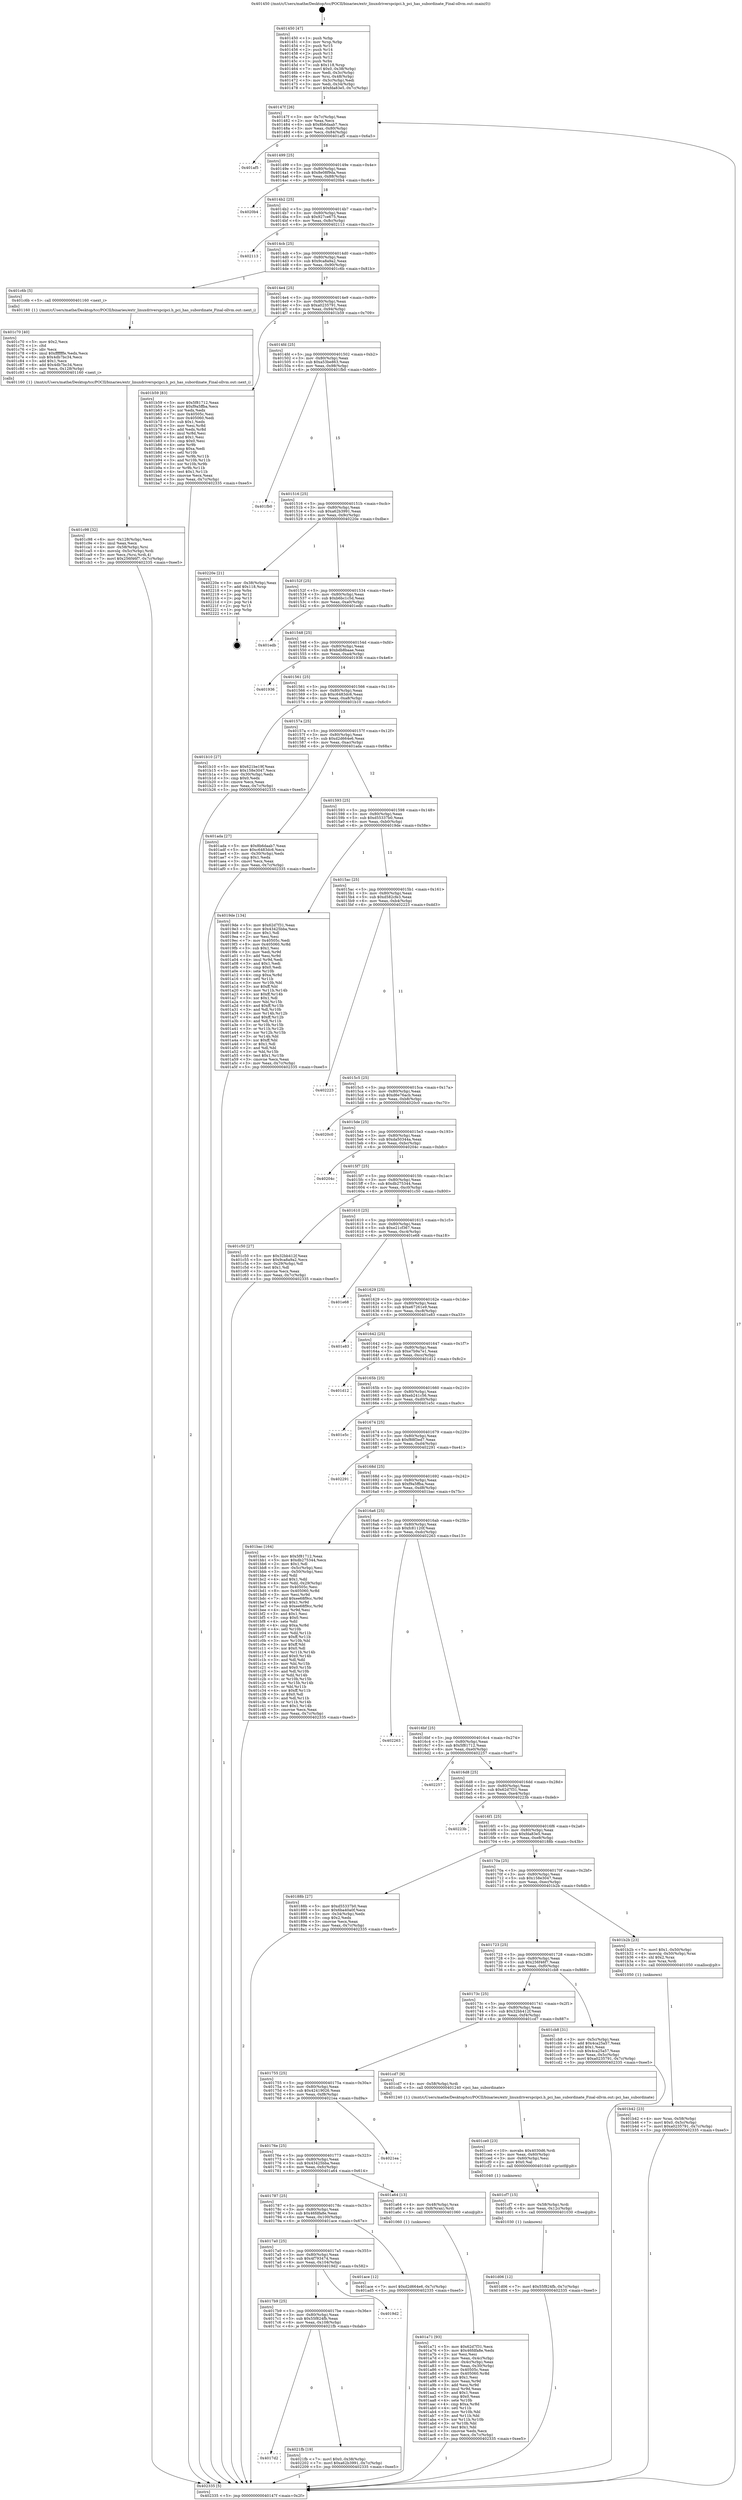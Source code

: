 digraph "0x401450" {
  label = "0x401450 (/mnt/c/Users/mathe/Desktop/tcc/POCII/binaries/extr_linuxdriverspcipci.h_pci_has_subordinate_Final-ollvm.out::main(0))"
  labelloc = "t"
  node[shape=record]

  Entry [label="",width=0.3,height=0.3,shape=circle,fillcolor=black,style=filled]
  "0x40147f" [label="{
     0x40147f [26]\l
     | [instrs]\l
     &nbsp;&nbsp;0x40147f \<+3\>: mov -0x7c(%rbp),%eax\l
     &nbsp;&nbsp;0x401482 \<+2\>: mov %eax,%ecx\l
     &nbsp;&nbsp;0x401484 \<+6\>: sub $0x8b6daab7,%ecx\l
     &nbsp;&nbsp;0x40148a \<+3\>: mov %eax,-0x80(%rbp)\l
     &nbsp;&nbsp;0x40148d \<+6\>: mov %ecx,-0x84(%rbp)\l
     &nbsp;&nbsp;0x401493 \<+6\>: je 0000000000401af5 \<main+0x6a5\>\l
  }"]
  "0x401af5" [label="{
     0x401af5\l
  }", style=dashed]
  "0x401499" [label="{
     0x401499 [25]\l
     | [instrs]\l
     &nbsp;&nbsp;0x401499 \<+5\>: jmp 000000000040149e \<main+0x4e\>\l
     &nbsp;&nbsp;0x40149e \<+3\>: mov -0x80(%rbp),%eax\l
     &nbsp;&nbsp;0x4014a1 \<+5\>: sub $0x8e08f9da,%eax\l
     &nbsp;&nbsp;0x4014a6 \<+6\>: mov %eax,-0x88(%rbp)\l
     &nbsp;&nbsp;0x4014ac \<+6\>: je 00000000004020b4 \<main+0xc64\>\l
  }"]
  Exit [label="",width=0.3,height=0.3,shape=circle,fillcolor=black,style=filled,peripheries=2]
  "0x4020b4" [label="{
     0x4020b4\l
  }", style=dashed]
  "0x4014b2" [label="{
     0x4014b2 [25]\l
     | [instrs]\l
     &nbsp;&nbsp;0x4014b2 \<+5\>: jmp 00000000004014b7 \<main+0x67\>\l
     &nbsp;&nbsp;0x4014b7 \<+3\>: mov -0x80(%rbp),%eax\l
     &nbsp;&nbsp;0x4014ba \<+5\>: sub $0x927ce675,%eax\l
     &nbsp;&nbsp;0x4014bf \<+6\>: mov %eax,-0x8c(%rbp)\l
     &nbsp;&nbsp;0x4014c5 \<+6\>: je 0000000000402113 \<main+0xcc3\>\l
  }"]
  "0x4017d2" [label="{
     0x4017d2\l
  }", style=dashed]
  "0x402113" [label="{
     0x402113\l
  }", style=dashed]
  "0x4014cb" [label="{
     0x4014cb [25]\l
     | [instrs]\l
     &nbsp;&nbsp;0x4014cb \<+5\>: jmp 00000000004014d0 \<main+0x80\>\l
     &nbsp;&nbsp;0x4014d0 \<+3\>: mov -0x80(%rbp),%eax\l
     &nbsp;&nbsp;0x4014d3 \<+5\>: sub $0x9ca8a9a2,%eax\l
     &nbsp;&nbsp;0x4014d8 \<+6\>: mov %eax,-0x90(%rbp)\l
     &nbsp;&nbsp;0x4014de \<+6\>: je 0000000000401c6b \<main+0x81b\>\l
  }"]
  "0x4021fb" [label="{
     0x4021fb [19]\l
     | [instrs]\l
     &nbsp;&nbsp;0x4021fb \<+7\>: movl $0x0,-0x38(%rbp)\l
     &nbsp;&nbsp;0x402202 \<+7\>: movl $0xa62b3991,-0x7c(%rbp)\l
     &nbsp;&nbsp;0x402209 \<+5\>: jmp 0000000000402335 \<main+0xee5\>\l
  }"]
  "0x401c6b" [label="{
     0x401c6b [5]\l
     | [instrs]\l
     &nbsp;&nbsp;0x401c6b \<+5\>: call 0000000000401160 \<next_i\>\l
     | [calls]\l
     &nbsp;&nbsp;0x401160 \{1\} (/mnt/c/Users/mathe/Desktop/tcc/POCII/binaries/extr_linuxdriverspcipci.h_pci_has_subordinate_Final-ollvm.out::next_i)\l
  }"]
  "0x4014e4" [label="{
     0x4014e4 [25]\l
     | [instrs]\l
     &nbsp;&nbsp;0x4014e4 \<+5\>: jmp 00000000004014e9 \<main+0x99\>\l
     &nbsp;&nbsp;0x4014e9 \<+3\>: mov -0x80(%rbp),%eax\l
     &nbsp;&nbsp;0x4014ec \<+5\>: sub $0xa0235791,%eax\l
     &nbsp;&nbsp;0x4014f1 \<+6\>: mov %eax,-0x94(%rbp)\l
     &nbsp;&nbsp;0x4014f7 \<+6\>: je 0000000000401b59 \<main+0x709\>\l
  }"]
  "0x4017b9" [label="{
     0x4017b9 [25]\l
     | [instrs]\l
     &nbsp;&nbsp;0x4017b9 \<+5\>: jmp 00000000004017be \<main+0x36e\>\l
     &nbsp;&nbsp;0x4017be \<+3\>: mov -0x80(%rbp),%eax\l
     &nbsp;&nbsp;0x4017c1 \<+5\>: sub $0x55f824fb,%eax\l
     &nbsp;&nbsp;0x4017c6 \<+6\>: mov %eax,-0x108(%rbp)\l
     &nbsp;&nbsp;0x4017cc \<+6\>: je 00000000004021fb \<main+0xdab\>\l
  }"]
  "0x401b59" [label="{
     0x401b59 [83]\l
     | [instrs]\l
     &nbsp;&nbsp;0x401b59 \<+5\>: mov $0x5f81712,%eax\l
     &nbsp;&nbsp;0x401b5e \<+5\>: mov $0xf9a5ffba,%ecx\l
     &nbsp;&nbsp;0x401b63 \<+2\>: xor %edx,%edx\l
     &nbsp;&nbsp;0x401b65 \<+7\>: mov 0x40505c,%esi\l
     &nbsp;&nbsp;0x401b6c \<+7\>: mov 0x405060,%edi\l
     &nbsp;&nbsp;0x401b73 \<+3\>: sub $0x1,%edx\l
     &nbsp;&nbsp;0x401b76 \<+3\>: mov %esi,%r8d\l
     &nbsp;&nbsp;0x401b79 \<+3\>: add %edx,%r8d\l
     &nbsp;&nbsp;0x401b7c \<+4\>: imul %r8d,%esi\l
     &nbsp;&nbsp;0x401b80 \<+3\>: and $0x1,%esi\l
     &nbsp;&nbsp;0x401b83 \<+3\>: cmp $0x0,%esi\l
     &nbsp;&nbsp;0x401b86 \<+4\>: sete %r9b\l
     &nbsp;&nbsp;0x401b8a \<+3\>: cmp $0xa,%edi\l
     &nbsp;&nbsp;0x401b8d \<+4\>: setl %r10b\l
     &nbsp;&nbsp;0x401b91 \<+3\>: mov %r9b,%r11b\l
     &nbsp;&nbsp;0x401b94 \<+3\>: and %r10b,%r11b\l
     &nbsp;&nbsp;0x401b97 \<+3\>: xor %r10b,%r9b\l
     &nbsp;&nbsp;0x401b9a \<+3\>: or %r9b,%r11b\l
     &nbsp;&nbsp;0x401b9d \<+4\>: test $0x1,%r11b\l
     &nbsp;&nbsp;0x401ba1 \<+3\>: cmovne %ecx,%eax\l
     &nbsp;&nbsp;0x401ba4 \<+3\>: mov %eax,-0x7c(%rbp)\l
     &nbsp;&nbsp;0x401ba7 \<+5\>: jmp 0000000000402335 \<main+0xee5\>\l
  }"]
  "0x4014fd" [label="{
     0x4014fd [25]\l
     | [instrs]\l
     &nbsp;&nbsp;0x4014fd \<+5\>: jmp 0000000000401502 \<main+0xb2\>\l
     &nbsp;&nbsp;0x401502 \<+3\>: mov -0x80(%rbp),%eax\l
     &nbsp;&nbsp;0x401505 \<+5\>: sub $0xa53be863,%eax\l
     &nbsp;&nbsp;0x40150a \<+6\>: mov %eax,-0x98(%rbp)\l
     &nbsp;&nbsp;0x401510 \<+6\>: je 0000000000401fb0 \<main+0xb60\>\l
  }"]
  "0x4019d2" [label="{
     0x4019d2\l
  }", style=dashed]
  "0x401fb0" [label="{
     0x401fb0\l
  }", style=dashed]
  "0x401516" [label="{
     0x401516 [25]\l
     | [instrs]\l
     &nbsp;&nbsp;0x401516 \<+5\>: jmp 000000000040151b \<main+0xcb\>\l
     &nbsp;&nbsp;0x40151b \<+3\>: mov -0x80(%rbp),%eax\l
     &nbsp;&nbsp;0x40151e \<+5\>: sub $0xa62b3991,%eax\l
     &nbsp;&nbsp;0x401523 \<+6\>: mov %eax,-0x9c(%rbp)\l
     &nbsp;&nbsp;0x401529 \<+6\>: je 000000000040220e \<main+0xdbe\>\l
  }"]
  "0x401d06" [label="{
     0x401d06 [12]\l
     | [instrs]\l
     &nbsp;&nbsp;0x401d06 \<+7\>: movl $0x55f824fb,-0x7c(%rbp)\l
     &nbsp;&nbsp;0x401d0d \<+5\>: jmp 0000000000402335 \<main+0xee5\>\l
  }"]
  "0x40220e" [label="{
     0x40220e [21]\l
     | [instrs]\l
     &nbsp;&nbsp;0x40220e \<+3\>: mov -0x38(%rbp),%eax\l
     &nbsp;&nbsp;0x402211 \<+7\>: add $0x118,%rsp\l
     &nbsp;&nbsp;0x402218 \<+1\>: pop %rbx\l
     &nbsp;&nbsp;0x402219 \<+2\>: pop %r12\l
     &nbsp;&nbsp;0x40221b \<+2\>: pop %r13\l
     &nbsp;&nbsp;0x40221d \<+2\>: pop %r14\l
     &nbsp;&nbsp;0x40221f \<+2\>: pop %r15\l
     &nbsp;&nbsp;0x402221 \<+1\>: pop %rbp\l
     &nbsp;&nbsp;0x402222 \<+1\>: ret\l
  }"]
  "0x40152f" [label="{
     0x40152f [25]\l
     | [instrs]\l
     &nbsp;&nbsp;0x40152f \<+5\>: jmp 0000000000401534 \<main+0xe4\>\l
     &nbsp;&nbsp;0x401534 \<+3\>: mov -0x80(%rbp),%eax\l
     &nbsp;&nbsp;0x401537 \<+5\>: sub $0xb6bc1c5d,%eax\l
     &nbsp;&nbsp;0x40153c \<+6\>: mov %eax,-0xa0(%rbp)\l
     &nbsp;&nbsp;0x401542 \<+6\>: je 0000000000401edb \<main+0xa8b\>\l
  }"]
  "0x401cf7" [label="{
     0x401cf7 [15]\l
     | [instrs]\l
     &nbsp;&nbsp;0x401cf7 \<+4\>: mov -0x58(%rbp),%rdi\l
     &nbsp;&nbsp;0x401cfb \<+6\>: mov %eax,-0x12c(%rbp)\l
     &nbsp;&nbsp;0x401d01 \<+5\>: call 0000000000401030 \<free@plt\>\l
     | [calls]\l
     &nbsp;&nbsp;0x401030 \{1\} (unknown)\l
  }"]
  "0x401edb" [label="{
     0x401edb\l
  }", style=dashed]
  "0x401548" [label="{
     0x401548 [25]\l
     | [instrs]\l
     &nbsp;&nbsp;0x401548 \<+5\>: jmp 000000000040154d \<main+0xfd\>\l
     &nbsp;&nbsp;0x40154d \<+3\>: mov -0x80(%rbp),%eax\l
     &nbsp;&nbsp;0x401550 \<+5\>: sub $0xbdb8baae,%eax\l
     &nbsp;&nbsp;0x401555 \<+6\>: mov %eax,-0xa4(%rbp)\l
     &nbsp;&nbsp;0x40155b \<+6\>: je 0000000000401936 \<main+0x4e6\>\l
  }"]
  "0x401ce0" [label="{
     0x401ce0 [23]\l
     | [instrs]\l
     &nbsp;&nbsp;0x401ce0 \<+10\>: movabs $0x4030d6,%rdi\l
     &nbsp;&nbsp;0x401cea \<+3\>: mov %eax,-0x60(%rbp)\l
     &nbsp;&nbsp;0x401ced \<+3\>: mov -0x60(%rbp),%esi\l
     &nbsp;&nbsp;0x401cf0 \<+2\>: mov $0x0,%al\l
     &nbsp;&nbsp;0x401cf2 \<+5\>: call 0000000000401040 \<printf@plt\>\l
     | [calls]\l
     &nbsp;&nbsp;0x401040 \{1\} (unknown)\l
  }"]
  "0x401936" [label="{
     0x401936\l
  }", style=dashed]
  "0x401561" [label="{
     0x401561 [25]\l
     | [instrs]\l
     &nbsp;&nbsp;0x401561 \<+5\>: jmp 0000000000401566 \<main+0x116\>\l
     &nbsp;&nbsp;0x401566 \<+3\>: mov -0x80(%rbp),%eax\l
     &nbsp;&nbsp;0x401569 \<+5\>: sub $0xc6483dc6,%eax\l
     &nbsp;&nbsp;0x40156e \<+6\>: mov %eax,-0xa8(%rbp)\l
     &nbsp;&nbsp;0x401574 \<+6\>: je 0000000000401b10 \<main+0x6c0\>\l
  }"]
  "0x401c98" [label="{
     0x401c98 [32]\l
     | [instrs]\l
     &nbsp;&nbsp;0x401c98 \<+6\>: mov -0x128(%rbp),%ecx\l
     &nbsp;&nbsp;0x401c9e \<+3\>: imul %eax,%ecx\l
     &nbsp;&nbsp;0x401ca1 \<+4\>: mov -0x58(%rbp),%rsi\l
     &nbsp;&nbsp;0x401ca5 \<+4\>: movslq -0x5c(%rbp),%rdi\l
     &nbsp;&nbsp;0x401ca9 \<+3\>: mov %ecx,(%rsi,%rdi,4)\l
     &nbsp;&nbsp;0x401cac \<+7\>: movl $0x256f46f7,-0x7c(%rbp)\l
     &nbsp;&nbsp;0x401cb3 \<+5\>: jmp 0000000000402335 \<main+0xee5\>\l
  }"]
  "0x401b10" [label="{
     0x401b10 [27]\l
     | [instrs]\l
     &nbsp;&nbsp;0x401b10 \<+5\>: mov $0x621be19f,%eax\l
     &nbsp;&nbsp;0x401b15 \<+5\>: mov $0x158e3047,%ecx\l
     &nbsp;&nbsp;0x401b1a \<+3\>: mov -0x30(%rbp),%edx\l
     &nbsp;&nbsp;0x401b1d \<+3\>: cmp $0x0,%edx\l
     &nbsp;&nbsp;0x401b20 \<+3\>: cmove %ecx,%eax\l
     &nbsp;&nbsp;0x401b23 \<+3\>: mov %eax,-0x7c(%rbp)\l
     &nbsp;&nbsp;0x401b26 \<+5\>: jmp 0000000000402335 \<main+0xee5\>\l
  }"]
  "0x40157a" [label="{
     0x40157a [25]\l
     | [instrs]\l
     &nbsp;&nbsp;0x40157a \<+5\>: jmp 000000000040157f \<main+0x12f\>\l
     &nbsp;&nbsp;0x40157f \<+3\>: mov -0x80(%rbp),%eax\l
     &nbsp;&nbsp;0x401582 \<+5\>: sub $0xd2d664e6,%eax\l
     &nbsp;&nbsp;0x401587 \<+6\>: mov %eax,-0xac(%rbp)\l
     &nbsp;&nbsp;0x40158d \<+6\>: je 0000000000401ada \<main+0x68a\>\l
  }"]
  "0x401c70" [label="{
     0x401c70 [40]\l
     | [instrs]\l
     &nbsp;&nbsp;0x401c70 \<+5\>: mov $0x2,%ecx\l
     &nbsp;&nbsp;0x401c75 \<+1\>: cltd\l
     &nbsp;&nbsp;0x401c76 \<+2\>: idiv %ecx\l
     &nbsp;&nbsp;0x401c78 \<+6\>: imul $0xfffffffe,%edx,%ecx\l
     &nbsp;&nbsp;0x401c7e \<+6\>: sub $0x4db7bc34,%ecx\l
     &nbsp;&nbsp;0x401c84 \<+3\>: add $0x1,%ecx\l
     &nbsp;&nbsp;0x401c87 \<+6\>: add $0x4db7bc34,%ecx\l
     &nbsp;&nbsp;0x401c8d \<+6\>: mov %ecx,-0x128(%rbp)\l
     &nbsp;&nbsp;0x401c93 \<+5\>: call 0000000000401160 \<next_i\>\l
     | [calls]\l
     &nbsp;&nbsp;0x401160 \{1\} (/mnt/c/Users/mathe/Desktop/tcc/POCII/binaries/extr_linuxdriverspcipci.h_pci_has_subordinate_Final-ollvm.out::next_i)\l
  }"]
  "0x401ada" [label="{
     0x401ada [27]\l
     | [instrs]\l
     &nbsp;&nbsp;0x401ada \<+5\>: mov $0x8b6daab7,%eax\l
     &nbsp;&nbsp;0x401adf \<+5\>: mov $0xc6483dc6,%ecx\l
     &nbsp;&nbsp;0x401ae4 \<+3\>: mov -0x30(%rbp),%edx\l
     &nbsp;&nbsp;0x401ae7 \<+3\>: cmp $0x1,%edx\l
     &nbsp;&nbsp;0x401aea \<+3\>: cmovl %ecx,%eax\l
     &nbsp;&nbsp;0x401aed \<+3\>: mov %eax,-0x7c(%rbp)\l
     &nbsp;&nbsp;0x401af0 \<+5\>: jmp 0000000000402335 \<main+0xee5\>\l
  }"]
  "0x401593" [label="{
     0x401593 [25]\l
     | [instrs]\l
     &nbsp;&nbsp;0x401593 \<+5\>: jmp 0000000000401598 \<main+0x148\>\l
     &nbsp;&nbsp;0x401598 \<+3\>: mov -0x80(%rbp),%eax\l
     &nbsp;&nbsp;0x40159b \<+5\>: sub $0xd55337b0,%eax\l
     &nbsp;&nbsp;0x4015a0 \<+6\>: mov %eax,-0xb0(%rbp)\l
     &nbsp;&nbsp;0x4015a6 \<+6\>: je 00000000004019de \<main+0x58e\>\l
  }"]
  "0x401b42" [label="{
     0x401b42 [23]\l
     | [instrs]\l
     &nbsp;&nbsp;0x401b42 \<+4\>: mov %rax,-0x58(%rbp)\l
     &nbsp;&nbsp;0x401b46 \<+7\>: movl $0x0,-0x5c(%rbp)\l
     &nbsp;&nbsp;0x401b4d \<+7\>: movl $0xa0235791,-0x7c(%rbp)\l
     &nbsp;&nbsp;0x401b54 \<+5\>: jmp 0000000000402335 \<main+0xee5\>\l
  }"]
  "0x4019de" [label="{
     0x4019de [134]\l
     | [instrs]\l
     &nbsp;&nbsp;0x4019de \<+5\>: mov $0x62d7f31,%eax\l
     &nbsp;&nbsp;0x4019e3 \<+5\>: mov $0x43425bba,%ecx\l
     &nbsp;&nbsp;0x4019e8 \<+2\>: mov $0x1,%dl\l
     &nbsp;&nbsp;0x4019ea \<+2\>: xor %esi,%esi\l
     &nbsp;&nbsp;0x4019ec \<+7\>: mov 0x40505c,%edi\l
     &nbsp;&nbsp;0x4019f3 \<+8\>: mov 0x405060,%r8d\l
     &nbsp;&nbsp;0x4019fb \<+3\>: sub $0x1,%esi\l
     &nbsp;&nbsp;0x4019fe \<+3\>: mov %edi,%r9d\l
     &nbsp;&nbsp;0x401a01 \<+3\>: add %esi,%r9d\l
     &nbsp;&nbsp;0x401a04 \<+4\>: imul %r9d,%edi\l
     &nbsp;&nbsp;0x401a08 \<+3\>: and $0x1,%edi\l
     &nbsp;&nbsp;0x401a0b \<+3\>: cmp $0x0,%edi\l
     &nbsp;&nbsp;0x401a0e \<+4\>: sete %r10b\l
     &nbsp;&nbsp;0x401a12 \<+4\>: cmp $0xa,%r8d\l
     &nbsp;&nbsp;0x401a16 \<+4\>: setl %r11b\l
     &nbsp;&nbsp;0x401a1a \<+3\>: mov %r10b,%bl\l
     &nbsp;&nbsp;0x401a1d \<+3\>: xor $0xff,%bl\l
     &nbsp;&nbsp;0x401a20 \<+3\>: mov %r11b,%r14b\l
     &nbsp;&nbsp;0x401a23 \<+4\>: xor $0xff,%r14b\l
     &nbsp;&nbsp;0x401a27 \<+3\>: xor $0x1,%dl\l
     &nbsp;&nbsp;0x401a2a \<+3\>: mov %bl,%r15b\l
     &nbsp;&nbsp;0x401a2d \<+4\>: and $0xff,%r15b\l
     &nbsp;&nbsp;0x401a31 \<+3\>: and %dl,%r10b\l
     &nbsp;&nbsp;0x401a34 \<+3\>: mov %r14b,%r12b\l
     &nbsp;&nbsp;0x401a37 \<+4\>: and $0xff,%r12b\l
     &nbsp;&nbsp;0x401a3b \<+3\>: and %dl,%r11b\l
     &nbsp;&nbsp;0x401a3e \<+3\>: or %r10b,%r15b\l
     &nbsp;&nbsp;0x401a41 \<+3\>: or %r11b,%r12b\l
     &nbsp;&nbsp;0x401a44 \<+3\>: xor %r12b,%r15b\l
     &nbsp;&nbsp;0x401a47 \<+3\>: or %r14b,%bl\l
     &nbsp;&nbsp;0x401a4a \<+3\>: xor $0xff,%bl\l
     &nbsp;&nbsp;0x401a4d \<+3\>: or $0x1,%dl\l
     &nbsp;&nbsp;0x401a50 \<+2\>: and %dl,%bl\l
     &nbsp;&nbsp;0x401a52 \<+3\>: or %bl,%r15b\l
     &nbsp;&nbsp;0x401a55 \<+4\>: test $0x1,%r15b\l
     &nbsp;&nbsp;0x401a59 \<+3\>: cmovne %ecx,%eax\l
     &nbsp;&nbsp;0x401a5c \<+3\>: mov %eax,-0x7c(%rbp)\l
     &nbsp;&nbsp;0x401a5f \<+5\>: jmp 0000000000402335 \<main+0xee5\>\l
  }"]
  "0x4015ac" [label="{
     0x4015ac [25]\l
     | [instrs]\l
     &nbsp;&nbsp;0x4015ac \<+5\>: jmp 00000000004015b1 \<main+0x161\>\l
     &nbsp;&nbsp;0x4015b1 \<+3\>: mov -0x80(%rbp),%eax\l
     &nbsp;&nbsp;0x4015b4 \<+5\>: sub $0xd582cfe3,%eax\l
     &nbsp;&nbsp;0x4015b9 \<+6\>: mov %eax,-0xb4(%rbp)\l
     &nbsp;&nbsp;0x4015bf \<+6\>: je 0000000000402223 \<main+0xdd3\>\l
  }"]
  "0x4017a0" [label="{
     0x4017a0 [25]\l
     | [instrs]\l
     &nbsp;&nbsp;0x4017a0 \<+5\>: jmp 00000000004017a5 \<main+0x355\>\l
     &nbsp;&nbsp;0x4017a5 \<+3\>: mov -0x80(%rbp),%eax\l
     &nbsp;&nbsp;0x4017a8 \<+5\>: sub $0x4f793474,%eax\l
     &nbsp;&nbsp;0x4017ad \<+6\>: mov %eax,-0x104(%rbp)\l
     &nbsp;&nbsp;0x4017b3 \<+6\>: je 00000000004019d2 \<main+0x582\>\l
  }"]
  "0x402223" [label="{
     0x402223\l
  }", style=dashed]
  "0x4015c5" [label="{
     0x4015c5 [25]\l
     | [instrs]\l
     &nbsp;&nbsp;0x4015c5 \<+5\>: jmp 00000000004015ca \<main+0x17a\>\l
     &nbsp;&nbsp;0x4015ca \<+3\>: mov -0x80(%rbp),%eax\l
     &nbsp;&nbsp;0x4015cd \<+5\>: sub $0xd6e76acb,%eax\l
     &nbsp;&nbsp;0x4015d2 \<+6\>: mov %eax,-0xb8(%rbp)\l
     &nbsp;&nbsp;0x4015d8 \<+6\>: je 00000000004020c0 \<main+0xc70\>\l
  }"]
  "0x401ace" [label="{
     0x401ace [12]\l
     | [instrs]\l
     &nbsp;&nbsp;0x401ace \<+7\>: movl $0xd2d664e6,-0x7c(%rbp)\l
     &nbsp;&nbsp;0x401ad5 \<+5\>: jmp 0000000000402335 \<main+0xee5\>\l
  }"]
  "0x4020c0" [label="{
     0x4020c0\l
  }", style=dashed]
  "0x4015de" [label="{
     0x4015de [25]\l
     | [instrs]\l
     &nbsp;&nbsp;0x4015de \<+5\>: jmp 00000000004015e3 \<main+0x193\>\l
     &nbsp;&nbsp;0x4015e3 \<+3\>: mov -0x80(%rbp),%eax\l
     &nbsp;&nbsp;0x4015e6 \<+5\>: sub $0xda50344a,%eax\l
     &nbsp;&nbsp;0x4015eb \<+6\>: mov %eax,-0xbc(%rbp)\l
     &nbsp;&nbsp;0x4015f1 \<+6\>: je 000000000040204c \<main+0xbfc\>\l
  }"]
  "0x401a71" [label="{
     0x401a71 [93]\l
     | [instrs]\l
     &nbsp;&nbsp;0x401a71 \<+5\>: mov $0x62d7f31,%ecx\l
     &nbsp;&nbsp;0x401a76 \<+5\>: mov $0x46fdfa8e,%edx\l
     &nbsp;&nbsp;0x401a7b \<+2\>: xor %esi,%esi\l
     &nbsp;&nbsp;0x401a7d \<+3\>: mov %eax,-0x4c(%rbp)\l
     &nbsp;&nbsp;0x401a80 \<+3\>: mov -0x4c(%rbp),%eax\l
     &nbsp;&nbsp;0x401a83 \<+3\>: mov %eax,-0x30(%rbp)\l
     &nbsp;&nbsp;0x401a86 \<+7\>: mov 0x40505c,%eax\l
     &nbsp;&nbsp;0x401a8d \<+8\>: mov 0x405060,%r8d\l
     &nbsp;&nbsp;0x401a95 \<+3\>: sub $0x1,%esi\l
     &nbsp;&nbsp;0x401a98 \<+3\>: mov %eax,%r9d\l
     &nbsp;&nbsp;0x401a9b \<+3\>: add %esi,%r9d\l
     &nbsp;&nbsp;0x401a9e \<+4\>: imul %r9d,%eax\l
     &nbsp;&nbsp;0x401aa2 \<+3\>: and $0x1,%eax\l
     &nbsp;&nbsp;0x401aa5 \<+3\>: cmp $0x0,%eax\l
     &nbsp;&nbsp;0x401aa8 \<+4\>: sete %r10b\l
     &nbsp;&nbsp;0x401aac \<+4\>: cmp $0xa,%r8d\l
     &nbsp;&nbsp;0x401ab0 \<+4\>: setl %r11b\l
     &nbsp;&nbsp;0x401ab4 \<+3\>: mov %r10b,%bl\l
     &nbsp;&nbsp;0x401ab7 \<+3\>: and %r11b,%bl\l
     &nbsp;&nbsp;0x401aba \<+3\>: xor %r11b,%r10b\l
     &nbsp;&nbsp;0x401abd \<+3\>: or %r10b,%bl\l
     &nbsp;&nbsp;0x401ac0 \<+3\>: test $0x1,%bl\l
     &nbsp;&nbsp;0x401ac3 \<+3\>: cmovne %edx,%ecx\l
     &nbsp;&nbsp;0x401ac6 \<+3\>: mov %ecx,-0x7c(%rbp)\l
     &nbsp;&nbsp;0x401ac9 \<+5\>: jmp 0000000000402335 \<main+0xee5\>\l
  }"]
  "0x40204c" [label="{
     0x40204c\l
  }", style=dashed]
  "0x4015f7" [label="{
     0x4015f7 [25]\l
     | [instrs]\l
     &nbsp;&nbsp;0x4015f7 \<+5\>: jmp 00000000004015fc \<main+0x1ac\>\l
     &nbsp;&nbsp;0x4015fc \<+3\>: mov -0x80(%rbp),%eax\l
     &nbsp;&nbsp;0x4015ff \<+5\>: sub $0xdb275344,%eax\l
     &nbsp;&nbsp;0x401604 \<+6\>: mov %eax,-0xc0(%rbp)\l
     &nbsp;&nbsp;0x40160a \<+6\>: je 0000000000401c50 \<main+0x800\>\l
  }"]
  "0x401787" [label="{
     0x401787 [25]\l
     | [instrs]\l
     &nbsp;&nbsp;0x401787 \<+5\>: jmp 000000000040178c \<main+0x33c\>\l
     &nbsp;&nbsp;0x40178c \<+3\>: mov -0x80(%rbp),%eax\l
     &nbsp;&nbsp;0x40178f \<+5\>: sub $0x46fdfa8e,%eax\l
     &nbsp;&nbsp;0x401794 \<+6\>: mov %eax,-0x100(%rbp)\l
     &nbsp;&nbsp;0x40179a \<+6\>: je 0000000000401ace \<main+0x67e\>\l
  }"]
  "0x401c50" [label="{
     0x401c50 [27]\l
     | [instrs]\l
     &nbsp;&nbsp;0x401c50 \<+5\>: mov $0x32bb412f,%eax\l
     &nbsp;&nbsp;0x401c55 \<+5\>: mov $0x9ca8a9a2,%ecx\l
     &nbsp;&nbsp;0x401c5a \<+3\>: mov -0x29(%rbp),%dl\l
     &nbsp;&nbsp;0x401c5d \<+3\>: test $0x1,%dl\l
     &nbsp;&nbsp;0x401c60 \<+3\>: cmovne %ecx,%eax\l
     &nbsp;&nbsp;0x401c63 \<+3\>: mov %eax,-0x7c(%rbp)\l
     &nbsp;&nbsp;0x401c66 \<+5\>: jmp 0000000000402335 \<main+0xee5\>\l
  }"]
  "0x401610" [label="{
     0x401610 [25]\l
     | [instrs]\l
     &nbsp;&nbsp;0x401610 \<+5\>: jmp 0000000000401615 \<main+0x1c5\>\l
     &nbsp;&nbsp;0x401615 \<+3\>: mov -0x80(%rbp),%eax\l
     &nbsp;&nbsp;0x401618 \<+5\>: sub $0xe21cf367,%eax\l
     &nbsp;&nbsp;0x40161d \<+6\>: mov %eax,-0xc4(%rbp)\l
     &nbsp;&nbsp;0x401623 \<+6\>: je 0000000000401e68 \<main+0xa18\>\l
  }"]
  "0x401a64" [label="{
     0x401a64 [13]\l
     | [instrs]\l
     &nbsp;&nbsp;0x401a64 \<+4\>: mov -0x48(%rbp),%rax\l
     &nbsp;&nbsp;0x401a68 \<+4\>: mov 0x8(%rax),%rdi\l
     &nbsp;&nbsp;0x401a6c \<+5\>: call 0000000000401060 \<atoi@plt\>\l
     | [calls]\l
     &nbsp;&nbsp;0x401060 \{1\} (unknown)\l
  }"]
  "0x401e68" [label="{
     0x401e68\l
  }", style=dashed]
  "0x401629" [label="{
     0x401629 [25]\l
     | [instrs]\l
     &nbsp;&nbsp;0x401629 \<+5\>: jmp 000000000040162e \<main+0x1de\>\l
     &nbsp;&nbsp;0x40162e \<+3\>: mov -0x80(%rbp),%eax\l
     &nbsp;&nbsp;0x401631 \<+5\>: sub $0xe67261e9,%eax\l
     &nbsp;&nbsp;0x401636 \<+6\>: mov %eax,-0xc8(%rbp)\l
     &nbsp;&nbsp;0x40163c \<+6\>: je 0000000000401e83 \<main+0xa33\>\l
  }"]
  "0x40176e" [label="{
     0x40176e [25]\l
     | [instrs]\l
     &nbsp;&nbsp;0x40176e \<+5\>: jmp 0000000000401773 \<main+0x323\>\l
     &nbsp;&nbsp;0x401773 \<+3\>: mov -0x80(%rbp),%eax\l
     &nbsp;&nbsp;0x401776 \<+5\>: sub $0x43425bba,%eax\l
     &nbsp;&nbsp;0x40177b \<+6\>: mov %eax,-0xfc(%rbp)\l
     &nbsp;&nbsp;0x401781 \<+6\>: je 0000000000401a64 \<main+0x614\>\l
  }"]
  "0x401e83" [label="{
     0x401e83\l
  }", style=dashed]
  "0x401642" [label="{
     0x401642 [25]\l
     | [instrs]\l
     &nbsp;&nbsp;0x401642 \<+5\>: jmp 0000000000401647 \<main+0x1f7\>\l
     &nbsp;&nbsp;0x401647 \<+3\>: mov -0x80(%rbp),%eax\l
     &nbsp;&nbsp;0x40164a \<+5\>: sub $0xe7b9a7e1,%eax\l
     &nbsp;&nbsp;0x40164f \<+6\>: mov %eax,-0xcc(%rbp)\l
     &nbsp;&nbsp;0x401655 \<+6\>: je 0000000000401d12 \<main+0x8c2\>\l
  }"]
  "0x4021ea" [label="{
     0x4021ea\l
  }", style=dashed]
  "0x401d12" [label="{
     0x401d12\l
  }", style=dashed]
  "0x40165b" [label="{
     0x40165b [25]\l
     | [instrs]\l
     &nbsp;&nbsp;0x40165b \<+5\>: jmp 0000000000401660 \<main+0x210\>\l
     &nbsp;&nbsp;0x401660 \<+3\>: mov -0x80(%rbp),%eax\l
     &nbsp;&nbsp;0x401663 \<+5\>: sub $0xeb241c56,%eax\l
     &nbsp;&nbsp;0x401668 \<+6\>: mov %eax,-0xd0(%rbp)\l
     &nbsp;&nbsp;0x40166e \<+6\>: je 0000000000401e5c \<main+0xa0c\>\l
  }"]
  "0x401755" [label="{
     0x401755 [25]\l
     | [instrs]\l
     &nbsp;&nbsp;0x401755 \<+5\>: jmp 000000000040175a \<main+0x30a\>\l
     &nbsp;&nbsp;0x40175a \<+3\>: mov -0x80(%rbp),%eax\l
     &nbsp;&nbsp;0x40175d \<+5\>: sub $0x42419026,%eax\l
     &nbsp;&nbsp;0x401762 \<+6\>: mov %eax,-0xf8(%rbp)\l
     &nbsp;&nbsp;0x401768 \<+6\>: je 00000000004021ea \<main+0xd9a\>\l
  }"]
  "0x401e5c" [label="{
     0x401e5c\l
  }", style=dashed]
  "0x401674" [label="{
     0x401674 [25]\l
     | [instrs]\l
     &nbsp;&nbsp;0x401674 \<+5\>: jmp 0000000000401679 \<main+0x229\>\l
     &nbsp;&nbsp;0x401679 \<+3\>: mov -0x80(%rbp),%eax\l
     &nbsp;&nbsp;0x40167c \<+5\>: sub $0xf88f3ed7,%eax\l
     &nbsp;&nbsp;0x401681 \<+6\>: mov %eax,-0xd4(%rbp)\l
     &nbsp;&nbsp;0x401687 \<+6\>: je 0000000000402291 \<main+0xe41\>\l
  }"]
  "0x401cd7" [label="{
     0x401cd7 [9]\l
     | [instrs]\l
     &nbsp;&nbsp;0x401cd7 \<+4\>: mov -0x58(%rbp),%rdi\l
     &nbsp;&nbsp;0x401cdb \<+5\>: call 0000000000401240 \<pci_has_subordinate\>\l
     | [calls]\l
     &nbsp;&nbsp;0x401240 \{1\} (/mnt/c/Users/mathe/Desktop/tcc/POCII/binaries/extr_linuxdriverspcipci.h_pci_has_subordinate_Final-ollvm.out::pci_has_subordinate)\l
  }"]
  "0x402291" [label="{
     0x402291\l
  }", style=dashed]
  "0x40168d" [label="{
     0x40168d [25]\l
     | [instrs]\l
     &nbsp;&nbsp;0x40168d \<+5\>: jmp 0000000000401692 \<main+0x242\>\l
     &nbsp;&nbsp;0x401692 \<+3\>: mov -0x80(%rbp),%eax\l
     &nbsp;&nbsp;0x401695 \<+5\>: sub $0xf9a5ffba,%eax\l
     &nbsp;&nbsp;0x40169a \<+6\>: mov %eax,-0xd8(%rbp)\l
     &nbsp;&nbsp;0x4016a0 \<+6\>: je 0000000000401bac \<main+0x75c\>\l
  }"]
  "0x40173c" [label="{
     0x40173c [25]\l
     | [instrs]\l
     &nbsp;&nbsp;0x40173c \<+5\>: jmp 0000000000401741 \<main+0x2f1\>\l
     &nbsp;&nbsp;0x401741 \<+3\>: mov -0x80(%rbp),%eax\l
     &nbsp;&nbsp;0x401744 \<+5\>: sub $0x32bb412f,%eax\l
     &nbsp;&nbsp;0x401749 \<+6\>: mov %eax,-0xf4(%rbp)\l
     &nbsp;&nbsp;0x40174f \<+6\>: je 0000000000401cd7 \<main+0x887\>\l
  }"]
  "0x401bac" [label="{
     0x401bac [164]\l
     | [instrs]\l
     &nbsp;&nbsp;0x401bac \<+5\>: mov $0x5f81712,%eax\l
     &nbsp;&nbsp;0x401bb1 \<+5\>: mov $0xdb275344,%ecx\l
     &nbsp;&nbsp;0x401bb6 \<+2\>: mov $0x1,%dl\l
     &nbsp;&nbsp;0x401bb8 \<+3\>: mov -0x5c(%rbp),%esi\l
     &nbsp;&nbsp;0x401bbb \<+3\>: cmp -0x50(%rbp),%esi\l
     &nbsp;&nbsp;0x401bbe \<+4\>: setl %dil\l
     &nbsp;&nbsp;0x401bc2 \<+4\>: and $0x1,%dil\l
     &nbsp;&nbsp;0x401bc6 \<+4\>: mov %dil,-0x29(%rbp)\l
     &nbsp;&nbsp;0x401bca \<+7\>: mov 0x40505c,%esi\l
     &nbsp;&nbsp;0x401bd1 \<+8\>: mov 0x405060,%r8d\l
     &nbsp;&nbsp;0x401bd9 \<+3\>: mov %esi,%r9d\l
     &nbsp;&nbsp;0x401bdc \<+7\>: add $0xee68f9cc,%r9d\l
     &nbsp;&nbsp;0x401be3 \<+4\>: sub $0x1,%r9d\l
     &nbsp;&nbsp;0x401be7 \<+7\>: sub $0xee68f9cc,%r9d\l
     &nbsp;&nbsp;0x401bee \<+4\>: imul %r9d,%esi\l
     &nbsp;&nbsp;0x401bf2 \<+3\>: and $0x1,%esi\l
     &nbsp;&nbsp;0x401bf5 \<+3\>: cmp $0x0,%esi\l
     &nbsp;&nbsp;0x401bf8 \<+4\>: sete %dil\l
     &nbsp;&nbsp;0x401bfc \<+4\>: cmp $0xa,%r8d\l
     &nbsp;&nbsp;0x401c00 \<+4\>: setl %r10b\l
     &nbsp;&nbsp;0x401c04 \<+3\>: mov %dil,%r11b\l
     &nbsp;&nbsp;0x401c07 \<+4\>: xor $0xff,%r11b\l
     &nbsp;&nbsp;0x401c0b \<+3\>: mov %r10b,%bl\l
     &nbsp;&nbsp;0x401c0e \<+3\>: xor $0xff,%bl\l
     &nbsp;&nbsp;0x401c11 \<+3\>: xor $0x0,%dl\l
     &nbsp;&nbsp;0x401c14 \<+3\>: mov %r11b,%r14b\l
     &nbsp;&nbsp;0x401c17 \<+4\>: and $0x0,%r14b\l
     &nbsp;&nbsp;0x401c1b \<+3\>: and %dl,%dil\l
     &nbsp;&nbsp;0x401c1e \<+3\>: mov %bl,%r15b\l
     &nbsp;&nbsp;0x401c21 \<+4\>: and $0x0,%r15b\l
     &nbsp;&nbsp;0x401c25 \<+3\>: and %dl,%r10b\l
     &nbsp;&nbsp;0x401c28 \<+3\>: or %dil,%r14b\l
     &nbsp;&nbsp;0x401c2b \<+3\>: or %r10b,%r15b\l
     &nbsp;&nbsp;0x401c2e \<+3\>: xor %r15b,%r14b\l
     &nbsp;&nbsp;0x401c31 \<+3\>: or %bl,%r11b\l
     &nbsp;&nbsp;0x401c34 \<+4\>: xor $0xff,%r11b\l
     &nbsp;&nbsp;0x401c38 \<+3\>: or $0x0,%dl\l
     &nbsp;&nbsp;0x401c3b \<+3\>: and %dl,%r11b\l
     &nbsp;&nbsp;0x401c3e \<+3\>: or %r11b,%r14b\l
     &nbsp;&nbsp;0x401c41 \<+4\>: test $0x1,%r14b\l
     &nbsp;&nbsp;0x401c45 \<+3\>: cmovne %ecx,%eax\l
     &nbsp;&nbsp;0x401c48 \<+3\>: mov %eax,-0x7c(%rbp)\l
     &nbsp;&nbsp;0x401c4b \<+5\>: jmp 0000000000402335 \<main+0xee5\>\l
  }"]
  "0x4016a6" [label="{
     0x4016a6 [25]\l
     | [instrs]\l
     &nbsp;&nbsp;0x4016a6 \<+5\>: jmp 00000000004016ab \<main+0x25b\>\l
     &nbsp;&nbsp;0x4016ab \<+3\>: mov -0x80(%rbp),%eax\l
     &nbsp;&nbsp;0x4016ae \<+5\>: sub $0xfc81120f,%eax\l
     &nbsp;&nbsp;0x4016b3 \<+6\>: mov %eax,-0xdc(%rbp)\l
     &nbsp;&nbsp;0x4016b9 \<+6\>: je 0000000000402263 \<main+0xe13\>\l
  }"]
  "0x401cb8" [label="{
     0x401cb8 [31]\l
     | [instrs]\l
     &nbsp;&nbsp;0x401cb8 \<+3\>: mov -0x5c(%rbp),%eax\l
     &nbsp;&nbsp;0x401cbb \<+5\>: add $0x4ca25a57,%eax\l
     &nbsp;&nbsp;0x401cc0 \<+3\>: add $0x1,%eax\l
     &nbsp;&nbsp;0x401cc3 \<+5\>: sub $0x4ca25a57,%eax\l
     &nbsp;&nbsp;0x401cc8 \<+3\>: mov %eax,-0x5c(%rbp)\l
     &nbsp;&nbsp;0x401ccb \<+7\>: movl $0xa0235791,-0x7c(%rbp)\l
     &nbsp;&nbsp;0x401cd2 \<+5\>: jmp 0000000000402335 \<main+0xee5\>\l
  }"]
  "0x402263" [label="{
     0x402263\l
  }", style=dashed]
  "0x4016bf" [label="{
     0x4016bf [25]\l
     | [instrs]\l
     &nbsp;&nbsp;0x4016bf \<+5\>: jmp 00000000004016c4 \<main+0x274\>\l
     &nbsp;&nbsp;0x4016c4 \<+3\>: mov -0x80(%rbp),%eax\l
     &nbsp;&nbsp;0x4016c7 \<+5\>: sub $0x5f81712,%eax\l
     &nbsp;&nbsp;0x4016cc \<+6\>: mov %eax,-0xe0(%rbp)\l
     &nbsp;&nbsp;0x4016d2 \<+6\>: je 0000000000402257 \<main+0xe07\>\l
  }"]
  "0x401723" [label="{
     0x401723 [25]\l
     | [instrs]\l
     &nbsp;&nbsp;0x401723 \<+5\>: jmp 0000000000401728 \<main+0x2d8\>\l
     &nbsp;&nbsp;0x401728 \<+3\>: mov -0x80(%rbp),%eax\l
     &nbsp;&nbsp;0x40172b \<+5\>: sub $0x256f46f7,%eax\l
     &nbsp;&nbsp;0x401730 \<+6\>: mov %eax,-0xf0(%rbp)\l
     &nbsp;&nbsp;0x401736 \<+6\>: je 0000000000401cb8 \<main+0x868\>\l
  }"]
  "0x402257" [label="{
     0x402257\l
  }", style=dashed]
  "0x4016d8" [label="{
     0x4016d8 [25]\l
     | [instrs]\l
     &nbsp;&nbsp;0x4016d8 \<+5\>: jmp 00000000004016dd \<main+0x28d\>\l
     &nbsp;&nbsp;0x4016dd \<+3\>: mov -0x80(%rbp),%eax\l
     &nbsp;&nbsp;0x4016e0 \<+5\>: sub $0x62d7f31,%eax\l
     &nbsp;&nbsp;0x4016e5 \<+6\>: mov %eax,-0xe4(%rbp)\l
     &nbsp;&nbsp;0x4016eb \<+6\>: je 000000000040223b \<main+0xdeb\>\l
  }"]
  "0x401b2b" [label="{
     0x401b2b [23]\l
     | [instrs]\l
     &nbsp;&nbsp;0x401b2b \<+7\>: movl $0x1,-0x50(%rbp)\l
     &nbsp;&nbsp;0x401b32 \<+4\>: movslq -0x50(%rbp),%rax\l
     &nbsp;&nbsp;0x401b36 \<+4\>: shl $0x2,%rax\l
     &nbsp;&nbsp;0x401b3a \<+3\>: mov %rax,%rdi\l
     &nbsp;&nbsp;0x401b3d \<+5\>: call 0000000000401050 \<malloc@plt\>\l
     | [calls]\l
     &nbsp;&nbsp;0x401050 \{1\} (unknown)\l
  }"]
  "0x40223b" [label="{
     0x40223b\l
  }", style=dashed]
  "0x4016f1" [label="{
     0x4016f1 [25]\l
     | [instrs]\l
     &nbsp;&nbsp;0x4016f1 \<+5\>: jmp 00000000004016f6 \<main+0x2a6\>\l
     &nbsp;&nbsp;0x4016f6 \<+3\>: mov -0x80(%rbp),%eax\l
     &nbsp;&nbsp;0x4016f9 \<+5\>: sub $0xfda83e5,%eax\l
     &nbsp;&nbsp;0x4016fe \<+6\>: mov %eax,-0xe8(%rbp)\l
     &nbsp;&nbsp;0x401704 \<+6\>: je 000000000040188b \<main+0x43b\>\l
  }"]
  "0x401450" [label="{
     0x401450 [47]\l
     | [instrs]\l
     &nbsp;&nbsp;0x401450 \<+1\>: push %rbp\l
     &nbsp;&nbsp;0x401451 \<+3\>: mov %rsp,%rbp\l
     &nbsp;&nbsp;0x401454 \<+2\>: push %r15\l
     &nbsp;&nbsp;0x401456 \<+2\>: push %r14\l
     &nbsp;&nbsp;0x401458 \<+2\>: push %r13\l
     &nbsp;&nbsp;0x40145a \<+2\>: push %r12\l
     &nbsp;&nbsp;0x40145c \<+1\>: push %rbx\l
     &nbsp;&nbsp;0x40145d \<+7\>: sub $0x118,%rsp\l
     &nbsp;&nbsp;0x401464 \<+7\>: movl $0x0,-0x38(%rbp)\l
     &nbsp;&nbsp;0x40146b \<+3\>: mov %edi,-0x3c(%rbp)\l
     &nbsp;&nbsp;0x40146e \<+4\>: mov %rsi,-0x48(%rbp)\l
     &nbsp;&nbsp;0x401472 \<+3\>: mov -0x3c(%rbp),%edi\l
     &nbsp;&nbsp;0x401475 \<+3\>: mov %edi,-0x34(%rbp)\l
     &nbsp;&nbsp;0x401478 \<+7\>: movl $0xfda83e5,-0x7c(%rbp)\l
  }"]
  "0x40188b" [label="{
     0x40188b [27]\l
     | [instrs]\l
     &nbsp;&nbsp;0x40188b \<+5\>: mov $0xd55337b0,%eax\l
     &nbsp;&nbsp;0x401890 \<+5\>: mov $0x6ba40a0f,%ecx\l
     &nbsp;&nbsp;0x401895 \<+3\>: mov -0x34(%rbp),%edx\l
     &nbsp;&nbsp;0x401898 \<+3\>: cmp $0x2,%edx\l
     &nbsp;&nbsp;0x40189b \<+3\>: cmovne %ecx,%eax\l
     &nbsp;&nbsp;0x40189e \<+3\>: mov %eax,-0x7c(%rbp)\l
     &nbsp;&nbsp;0x4018a1 \<+5\>: jmp 0000000000402335 \<main+0xee5\>\l
  }"]
  "0x40170a" [label="{
     0x40170a [25]\l
     | [instrs]\l
     &nbsp;&nbsp;0x40170a \<+5\>: jmp 000000000040170f \<main+0x2bf\>\l
     &nbsp;&nbsp;0x40170f \<+3\>: mov -0x80(%rbp),%eax\l
     &nbsp;&nbsp;0x401712 \<+5\>: sub $0x158e3047,%eax\l
     &nbsp;&nbsp;0x401717 \<+6\>: mov %eax,-0xec(%rbp)\l
     &nbsp;&nbsp;0x40171d \<+6\>: je 0000000000401b2b \<main+0x6db\>\l
  }"]
  "0x402335" [label="{
     0x402335 [5]\l
     | [instrs]\l
     &nbsp;&nbsp;0x402335 \<+5\>: jmp 000000000040147f \<main+0x2f\>\l
  }"]
  Entry -> "0x401450" [label=" 1"]
  "0x40147f" -> "0x401af5" [label=" 0"]
  "0x40147f" -> "0x401499" [label=" 18"]
  "0x40220e" -> Exit [label=" 1"]
  "0x401499" -> "0x4020b4" [label=" 0"]
  "0x401499" -> "0x4014b2" [label=" 18"]
  "0x4021fb" -> "0x402335" [label=" 1"]
  "0x4014b2" -> "0x402113" [label=" 0"]
  "0x4014b2" -> "0x4014cb" [label=" 18"]
  "0x4017b9" -> "0x4017d2" [label=" 0"]
  "0x4014cb" -> "0x401c6b" [label=" 1"]
  "0x4014cb" -> "0x4014e4" [label=" 17"]
  "0x4017b9" -> "0x4021fb" [label=" 1"]
  "0x4014e4" -> "0x401b59" [label=" 2"]
  "0x4014e4" -> "0x4014fd" [label=" 15"]
  "0x4017a0" -> "0x4017b9" [label=" 1"]
  "0x4014fd" -> "0x401fb0" [label=" 0"]
  "0x4014fd" -> "0x401516" [label=" 15"]
  "0x4017a0" -> "0x4019d2" [label=" 0"]
  "0x401516" -> "0x40220e" [label=" 1"]
  "0x401516" -> "0x40152f" [label=" 14"]
  "0x401d06" -> "0x402335" [label=" 1"]
  "0x40152f" -> "0x401edb" [label=" 0"]
  "0x40152f" -> "0x401548" [label=" 14"]
  "0x401cf7" -> "0x401d06" [label=" 1"]
  "0x401548" -> "0x401936" [label=" 0"]
  "0x401548" -> "0x401561" [label=" 14"]
  "0x401ce0" -> "0x401cf7" [label=" 1"]
  "0x401561" -> "0x401b10" [label=" 1"]
  "0x401561" -> "0x40157a" [label=" 13"]
  "0x401cd7" -> "0x401ce0" [label=" 1"]
  "0x40157a" -> "0x401ada" [label=" 1"]
  "0x40157a" -> "0x401593" [label=" 12"]
  "0x401cb8" -> "0x402335" [label=" 1"]
  "0x401593" -> "0x4019de" [label=" 1"]
  "0x401593" -> "0x4015ac" [label=" 11"]
  "0x401c98" -> "0x402335" [label=" 1"]
  "0x4015ac" -> "0x402223" [label=" 0"]
  "0x4015ac" -> "0x4015c5" [label=" 11"]
  "0x401c70" -> "0x401c98" [label=" 1"]
  "0x4015c5" -> "0x4020c0" [label=" 0"]
  "0x4015c5" -> "0x4015de" [label=" 11"]
  "0x401c6b" -> "0x401c70" [label=" 1"]
  "0x4015de" -> "0x40204c" [label=" 0"]
  "0x4015de" -> "0x4015f7" [label=" 11"]
  "0x401bac" -> "0x402335" [label=" 2"]
  "0x4015f7" -> "0x401c50" [label=" 2"]
  "0x4015f7" -> "0x401610" [label=" 9"]
  "0x401b59" -> "0x402335" [label=" 2"]
  "0x401610" -> "0x401e68" [label=" 0"]
  "0x401610" -> "0x401629" [label=" 9"]
  "0x401b42" -> "0x402335" [label=" 1"]
  "0x401629" -> "0x401e83" [label=" 0"]
  "0x401629" -> "0x401642" [label=" 9"]
  "0x401b10" -> "0x402335" [label=" 1"]
  "0x401642" -> "0x401d12" [label=" 0"]
  "0x401642" -> "0x40165b" [label=" 9"]
  "0x401ada" -> "0x402335" [label=" 1"]
  "0x40165b" -> "0x401e5c" [label=" 0"]
  "0x40165b" -> "0x401674" [label=" 9"]
  "0x401787" -> "0x4017a0" [label=" 1"]
  "0x401674" -> "0x402291" [label=" 0"]
  "0x401674" -> "0x40168d" [label=" 9"]
  "0x401787" -> "0x401ace" [label=" 1"]
  "0x40168d" -> "0x401bac" [label=" 2"]
  "0x40168d" -> "0x4016a6" [label=" 7"]
  "0x401a71" -> "0x402335" [label=" 1"]
  "0x4016a6" -> "0x402263" [label=" 0"]
  "0x4016a6" -> "0x4016bf" [label=" 7"]
  "0x401a64" -> "0x401a71" [label=" 1"]
  "0x4016bf" -> "0x402257" [label=" 0"]
  "0x4016bf" -> "0x4016d8" [label=" 7"]
  "0x40176e" -> "0x401a64" [label=" 1"]
  "0x4016d8" -> "0x40223b" [label=" 0"]
  "0x4016d8" -> "0x4016f1" [label=" 7"]
  "0x401b2b" -> "0x401b42" [label=" 1"]
  "0x4016f1" -> "0x40188b" [label=" 1"]
  "0x4016f1" -> "0x40170a" [label=" 6"]
  "0x40188b" -> "0x402335" [label=" 1"]
  "0x401450" -> "0x40147f" [label=" 1"]
  "0x402335" -> "0x40147f" [label=" 17"]
  "0x4019de" -> "0x402335" [label=" 1"]
  "0x401755" -> "0x40176e" [label=" 3"]
  "0x40170a" -> "0x401b2b" [label=" 1"]
  "0x40170a" -> "0x401723" [label=" 5"]
  "0x40176e" -> "0x401787" [label=" 2"]
  "0x401723" -> "0x401cb8" [label=" 1"]
  "0x401723" -> "0x40173c" [label=" 4"]
  "0x401c50" -> "0x402335" [label=" 2"]
  "0x40173c" -> "0x401cd7" [label=" 1"]
  "0x40173c" -> "0x401755" [label=" 3"]
  "0x401ace" -> "0x402335" [label=" 1"]
  "0x401755" -> "0x4021ea" [label=" 0"]
}
